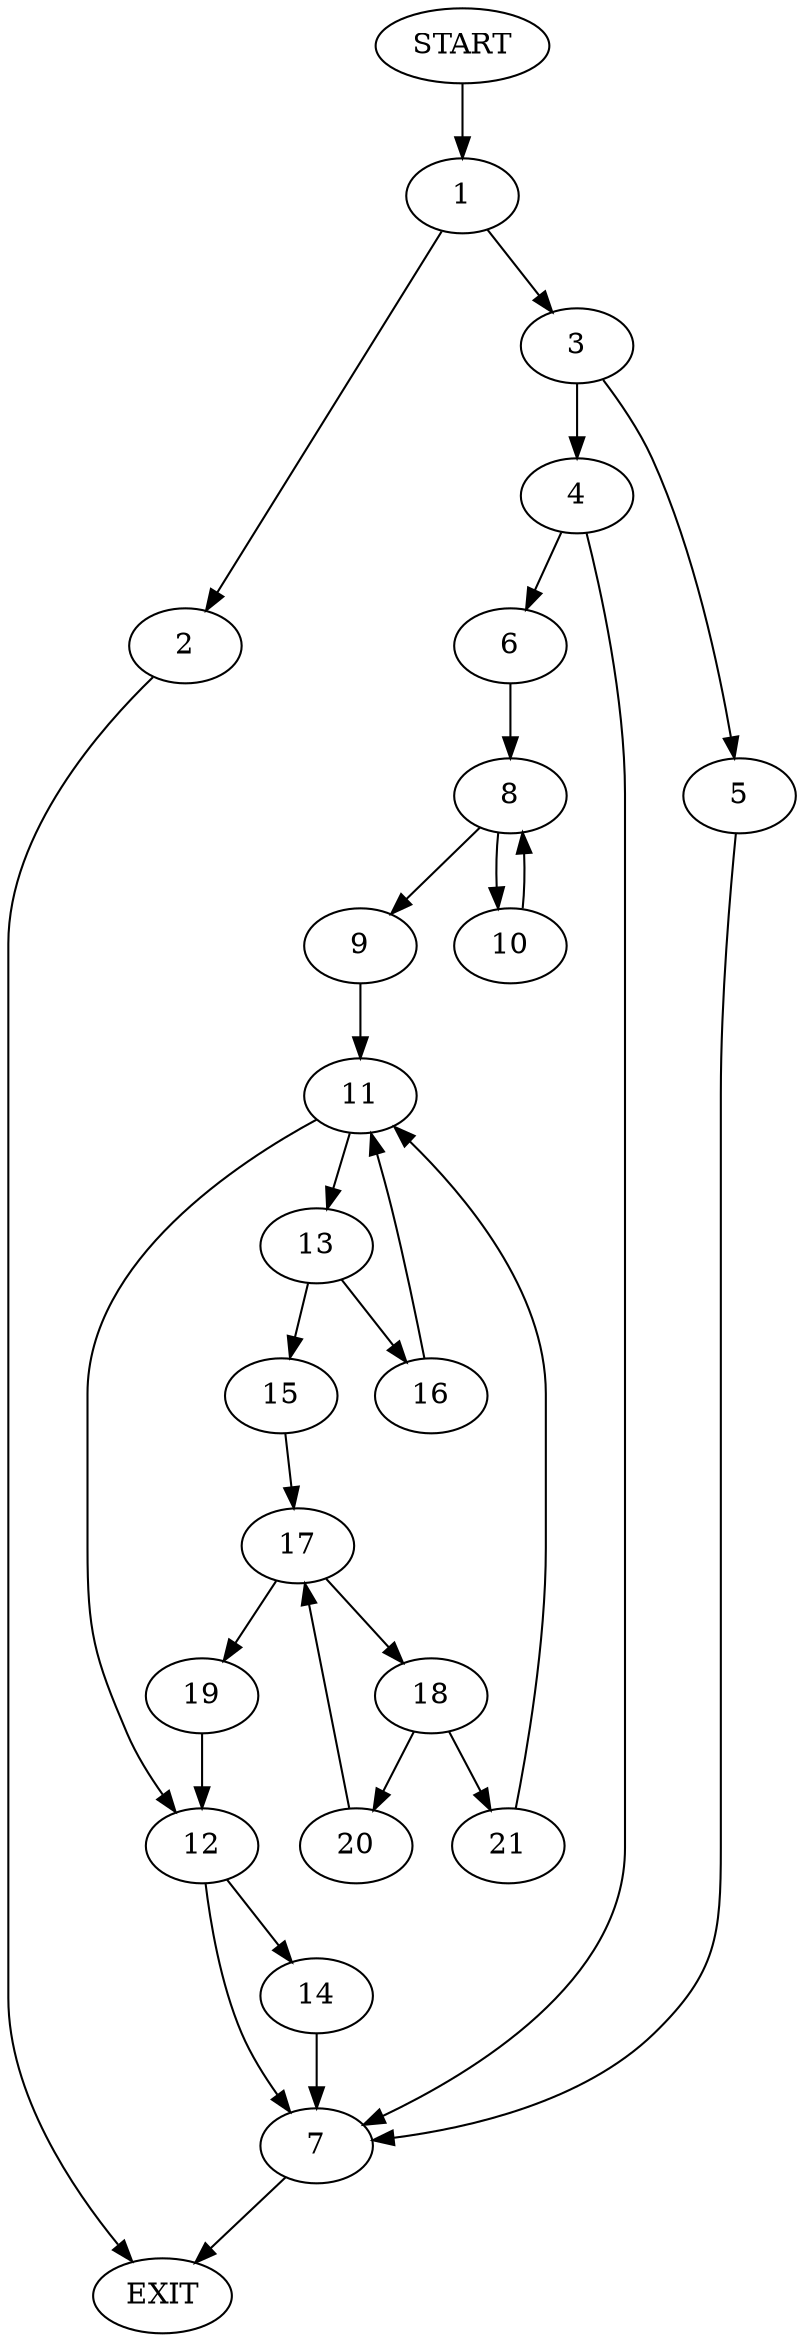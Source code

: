 digraph {
0 [label="START"]
22 [label="EXIT"]
0 -> 1
1 -> 2
1 -> 3
3 -> 4
3 -> 5
2 -> 22
4 -> 6
4 -> 7
5 -> 7
7 -> 22
6 -> 8
8 -> 9
8 -> 10
9 -> 11
10 -> 8
11 -> 12
11 -> 13
12 -> 14
12 -> 7
13 -> 15
13 -> 16
15 -> 17
16 -> 11
17 -> 18
17 -> 19
19 -> 12
18 -> 20
18 -> 21
20 -> 17
21 -> 11
14 -> 7
}

